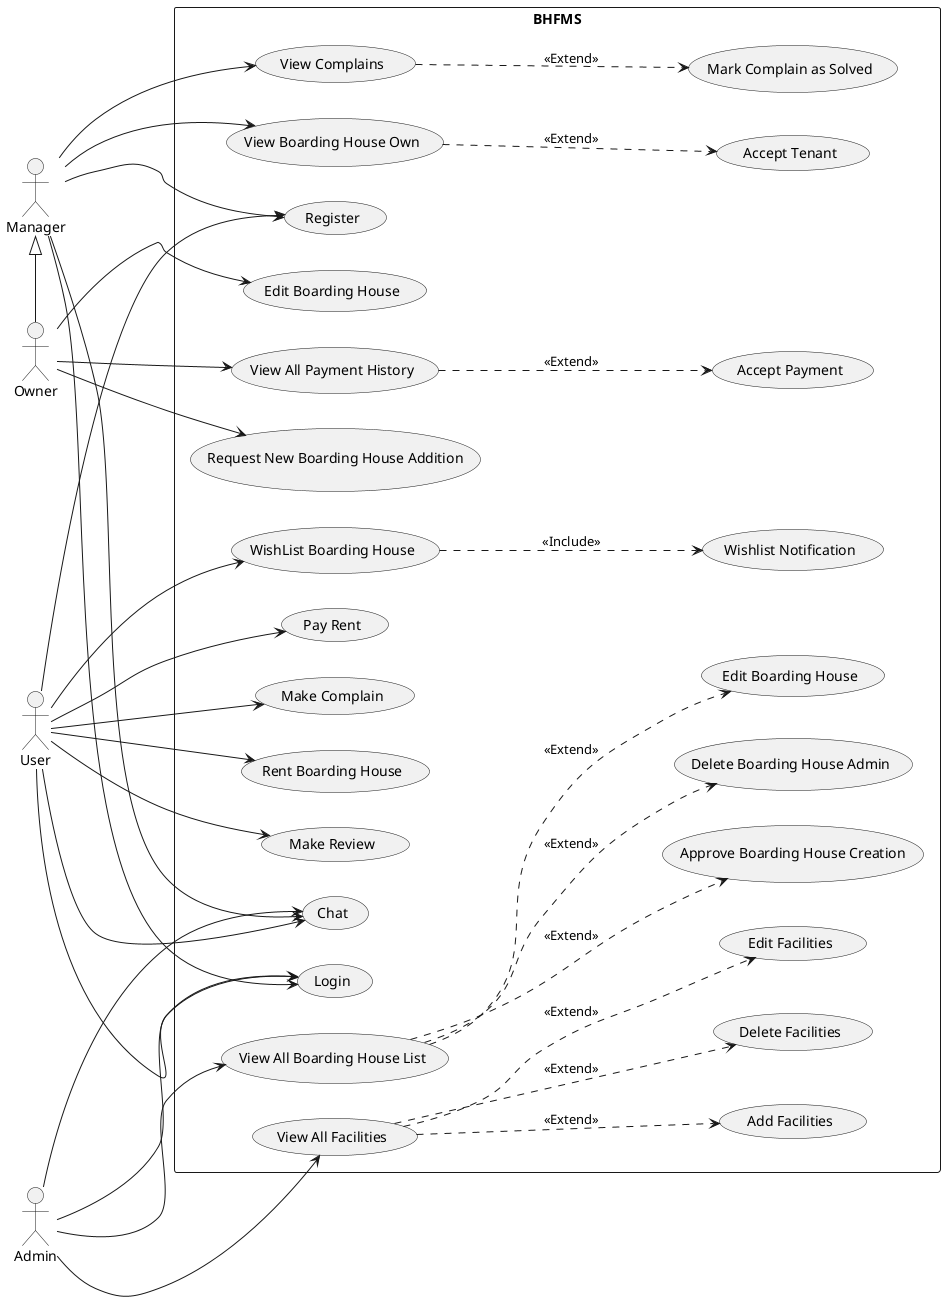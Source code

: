 @startuml
left to right direction

rectangle BHFMS {
    ' General'
    usecase (Chat) as cht
    usecase (Login) as lgn
    usecase (Register) as rgs

    ' Manager'
    usecase (View Complains) as view_cmpln
    usecase (Mark Complain as Solved) as rply_cmpln
    usecase (Accept Tenant) as accept_tenant
    usecase (View Boarding House Own) as view_bh
    
    ' Boarding House Owner'
    usecase (Request New Boarding House Addition) as req_bh
    usecase (Edit Boarding House) as edit_bh

    ' User'
    usecase (Rent Boarding House) as rent_bh
    usecase (WishList Boarding House) as wish_bh
    usecase (Pay Rent) as rpymnt
    usecase (Make Complain) as cmpln
    usecase (Make Review) as rvw
    usecase (Wishlist Notification) as ntf_wl_bh

    ' Supervisor / Admin'
    usecase (View All Boarding House List) as show_bh_admin
    usecase (Rent Boarding House) as rent_bh
    usecase (Delete Boarding House Admin) as del_bh_admin
    usecase (Edit Boarding House) as edit_bh_admin
    usecase (Approve Boarding House Creation) as aprv_bh_admin

    'Penamaanny slh bikin bingung'
    usecase (View All Facilities) as show_fcl_admin 
    usecase (Delete Facilities) as del_fcl_admin
    usecase (Edit Facilities) as edit_fcl_admin
    usecase (Add Facilities) as aprv_fcl_admin
    usecase (View All Payment History) as view_payment
    usecase (Accept Payment) as accpt_payment
}

actor :Owner: as own
actor :User: as user
actor :Admin: as adm
actor :Manager: as mngr

'Use case blm ad activityny'
own ---> view_payment
view_payment ...> accpt_payment: <<Extend>>
' usecase (Delete Amenities) as del_amnt
' usecase (Edit Amenities) as edit_amnt

' user <|-down- Admin
' user <|-down-Manager
' Manager <-down-Owner


' adm <|-down- user
' adm <|-down- mngr

mngr <|-right- own

mngr ---> view_bh

adm ---> lgn
user ---> lgn
mngr ---> lgn

adm ---> cht
user ---> cht
mngr ---> cht

user ---> rgs
mngr ---> rgs

adm ---> show_bh_admin
adm ---> show_fcl_admin

user ---> rpymnt
user ---> rent_bh
user ---> cmpln
user ---> rvw
user ---> wish_bh
wish_bh ...> ntf_wl_bh: <<Include>>


mngr ---> view_cmpln
view_cmpln ...> rply_cmpln: <<Extend>>
' mngr ---> view_bh

' CRUD Boarding House
' view_bh ...> req_bh: <<Extend>>
' view_bh ...> edit_bh: <<Extend>>
own ---> edit_bh
own ---> req_bh

show_bh_admin ...> del_bh_admin: <<Extend>>
show_bh_admin ...> edit_bh_admin: <<Extend>>
show_bh_admin ...> aprv_bh_admin: <<Extend>>

show_fcl_admin ...> del_fcl_admin: <<Extend>>
show_fcl_admin ...> edit_fcl_admin: <<Extend>>
show_fcl_admin ...> aprv_fcl_admin: <<Extend>>

view_bh ...>  accept_tenant: <<Extend>>
@enduml